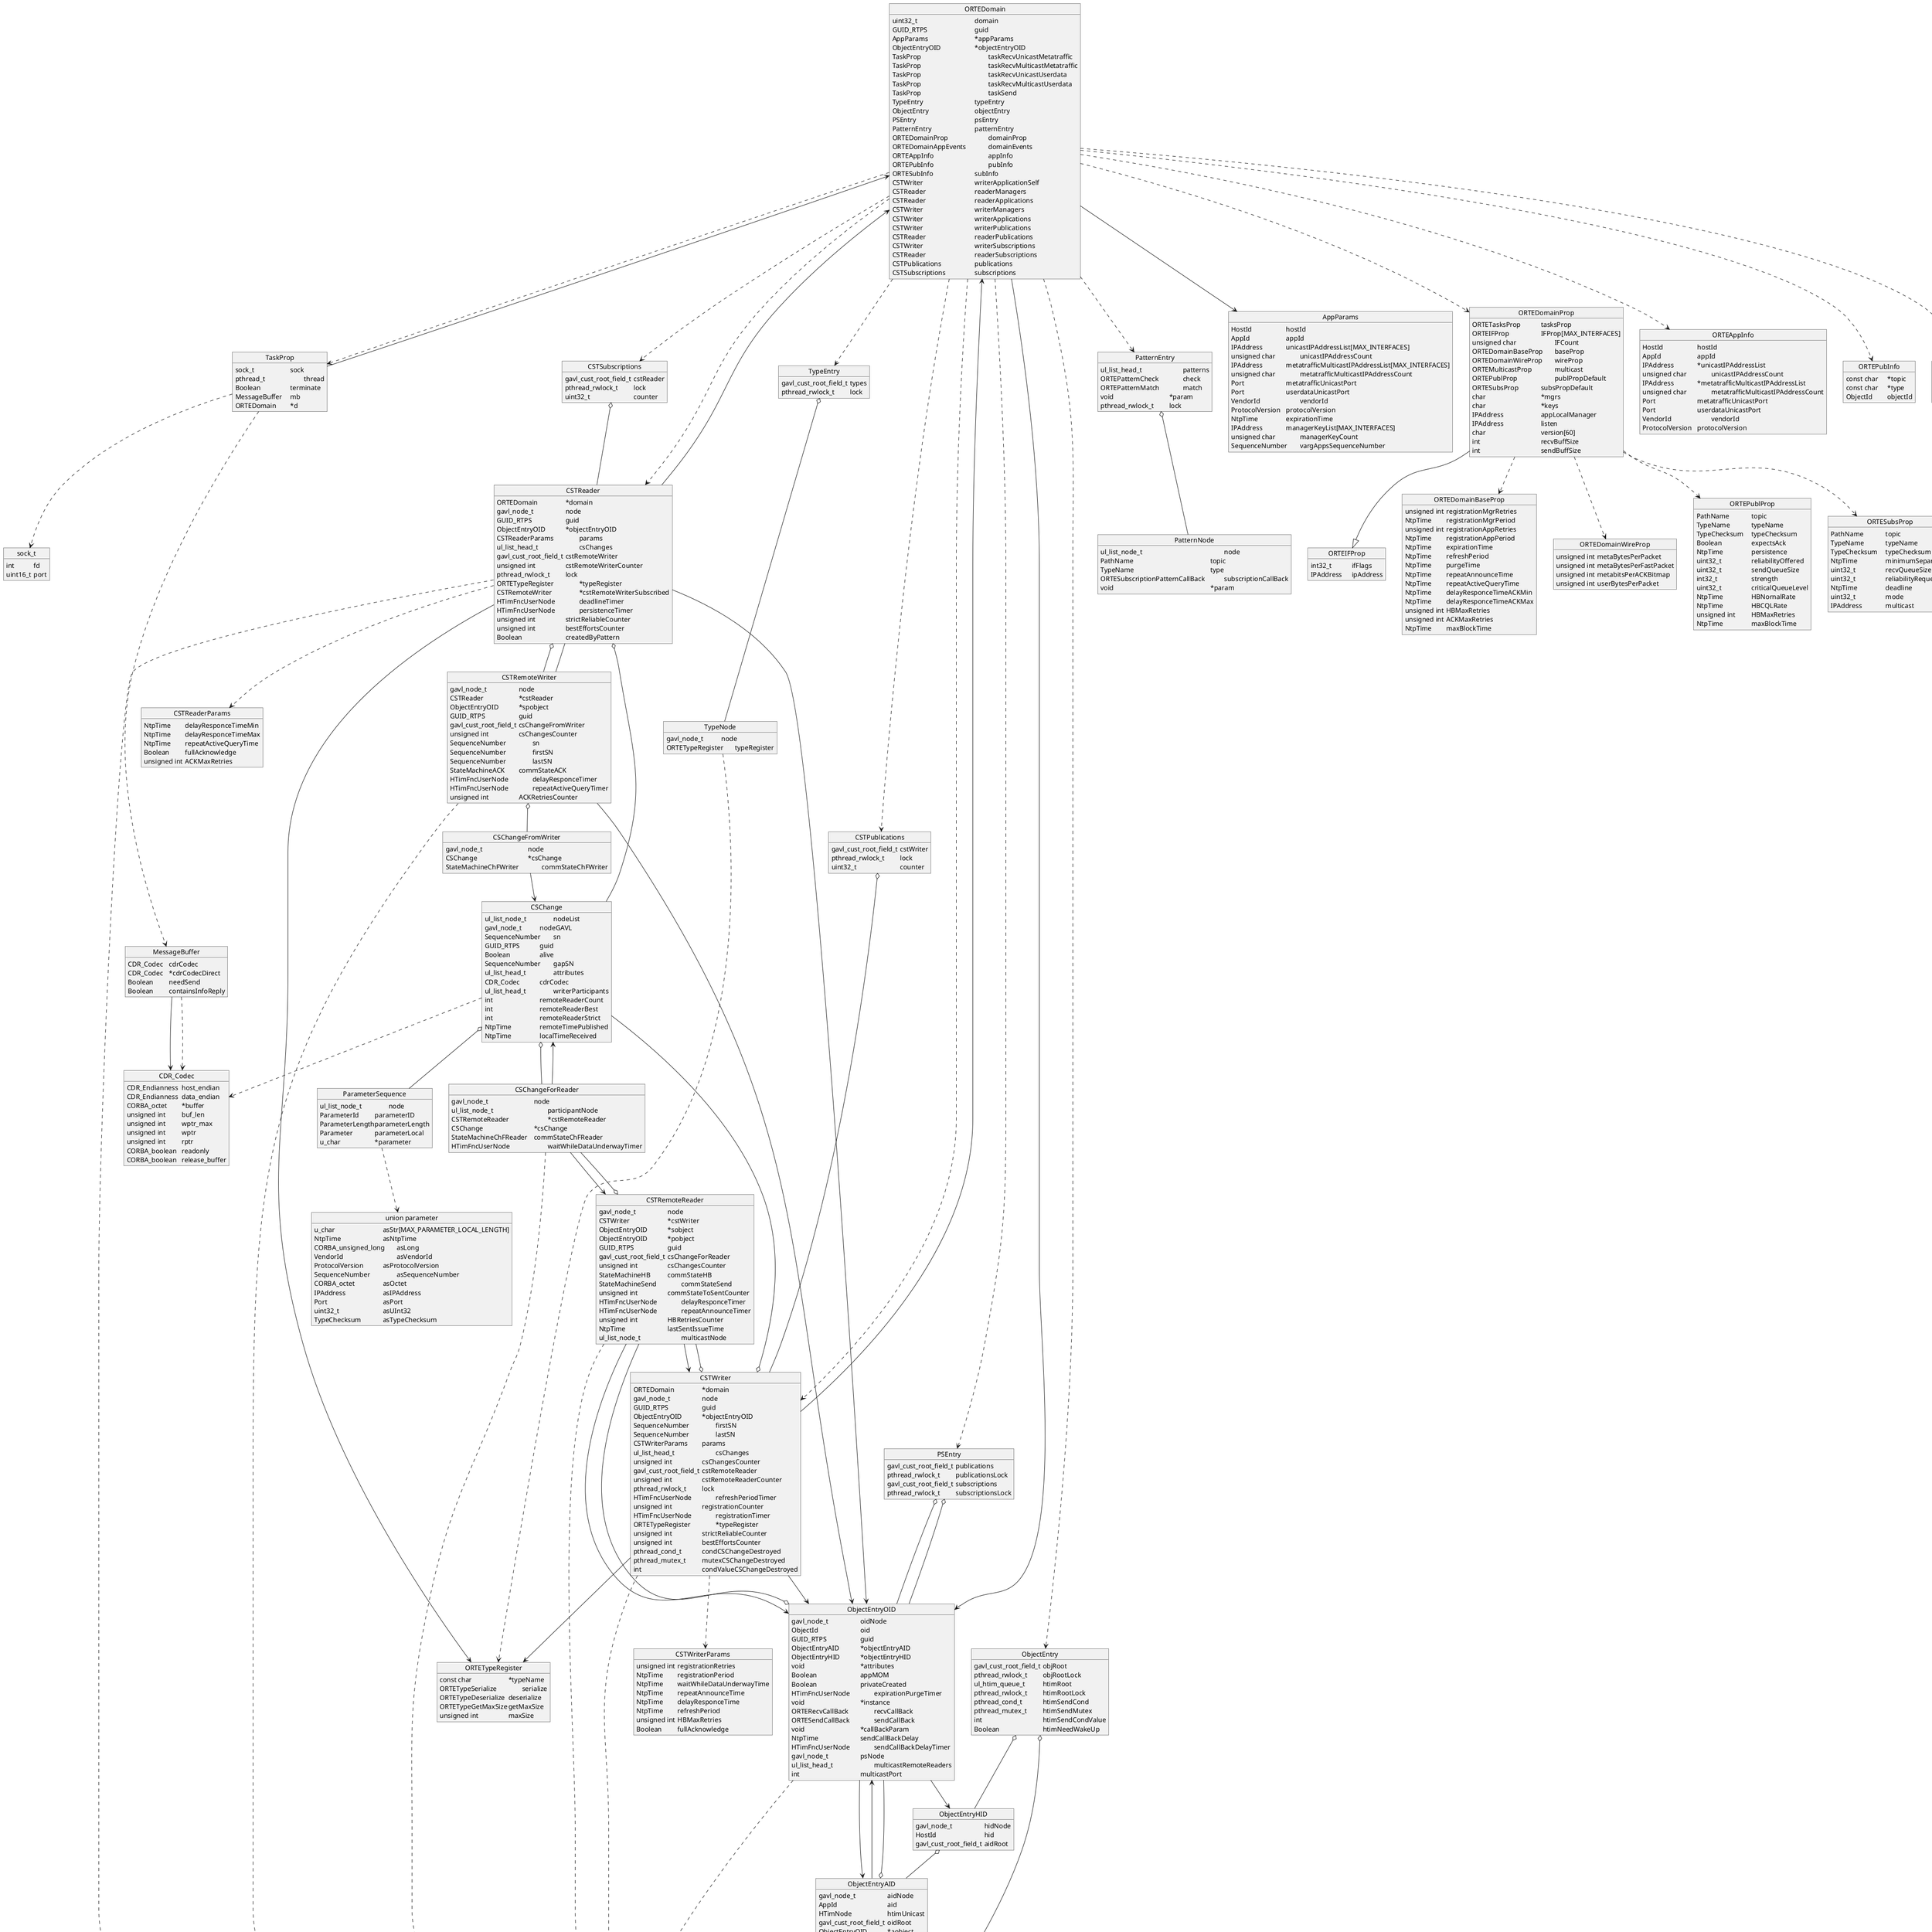 @startuml

object sock_t {
  int		fd
  uint16_t	port
}

object MessageBuffer {
  CDR_Codec	cdrCodec
  CDR_Codec	*cdrCodecDirect
  Boolean		needSend
  Boolean		containsInfoReply
}

object TaskProp {
  sock_t			sock
  pthread_t			thread
  Boolean			terminate
  MessageBuffer	mb
  ORTEDomain		*d
}

object TypeEntry {
  gavl_cust_root_field_t	types
  pthread_rwlock_t		lock
}

object TypeNode {
  gavl_node_t		node
  ORTETypeRegister	typeRegister
}

object PatternNode {
  ul_list_node_t						node
  PathName						topic
  TypeName						type
  ORTESubscriptionPatternCallBack		subscriptionCallBack
  void								*param
}

object PatternEntry {
  ul_list_head_t			patterns
  ORTEPatternCheck		check
  ORTEPatternMatch		match
  void					*param
  pthread_rwlock_t		lock
}

object AppParams {
  HostId			hostId
  AppId			appId
  IPAddress		unicastIPAddressList[MAX_INTERFACES]
  unsigned char		unicastIPAddressCount
  IPAddress		metatrafficMulticastIPAddressList[MAX_INTERFACES]
  unsigned char		metatrafficMulticastIPAddressCount
  Port				metatrafficUnicastPort
  Port				userdataUnicastPort
  VendorId			vendorId
  ProtocolVersion	protocolVersion
  NtpTime			expirationTime
  IPAddress		managerKeyList[MAX_INTERFACES]
  unsigned char		managerKeyCount
  SequenceNumber	vargAppsSequenceNumber
}

object "void EVH1(ORTEDomain *,ObjectEntryAID *,ul_htim_time_t *)" as EVH1

object HTimFncRootNode {
  ul_htim_node_t	htim
  const char		*name
  EVH1			*func
  ObjectEntryAID	*objectEntryAID
}

object HTimNode {
  ul_htim_queue_t	common
  HTimFncRootNode	commonNode
  ul_htim_queue_t	sendMetatraffic
  HTimFncRootNode	sendMetatrafficNode
  ul_htim_queue_t	sendUserData
  HTimFncRootNode	sendUserDataNode
}

object "int EVH2(ORTEDomain *,void *)" as EVH2

object HTimFncUserNode {
  ul_htim_node_t	htim
  const char		*name
  pthread_rwlock_t	*lock
  EVH2			*func
  void				*arg1
}

object ObjectEntryOID {
  gavl_node_t			oidNode
  ObjectId				oid
  GUID_RTPS			guid
  ObjectEntryAID		*objectEntryAID
  ObjectEntryHID		*objectEntryHID
  void					*attributes
  Boolean				appMOM
  Boolean				privateCreated
  HTimFncUserNode		expirationPurgeTimer
  void					*instance
  ORTERecvCallBack		recvCallBack
  ORTESendCallBack		sendCallBack
  void					*callBackParam
  NtpTime				sendCallBackDelay
  HTimFncUserNode		sendCallBackDelayTimer
  gavl_node_t			psNode
  ul_list_head_t			multicastRemoteReaders
  int					multicastPort
}

object ObjectEntryAID {
  gavl_node_t			aidNode
  AppId				aid
  HTimNode			htimUnicast
  gavl_cust_root_field_t	oidRoot
  ObjectEntryOID		*aobject
}

object ObjectEntryHID {
  gavl_node_t			hidNode
  HostId				hid
  gavl_cust_root_field_t	aidRoot
}

object ObjectEntry {
  gavl_cust_root_field_t	objRoot
  pthread_rwlock_t		objRootLock
  ul_htim_queue_t		htimRoot
  pthread_rwlock_t		htimRootLock
  pthread_cond_t		htimSendCond
  pthread_mutex_t		htimSendMutex
  int					htimSendCondValue
  Boolean				htimNeedWakeUp
}

object ParameterSequence {
  ul_list_node_t		node
  ParameterId		parameterID
  ParameterLength	parameterLength
  Parameter		parameterLocal
  u_char			*parameter
}

object "union parameter" as parameter {
    u_char				asStr[MAX_PARAMETER_LOCAL_LENGTH]
    NtpTime				asNtpTime
    CORBA_unsigned_long	asLong
    VendorId				asVendorId
    ProtocolVersion		asProtocolVersion
    SequenceNumber		asSequenceNumber
    CORBA_octet			asOctet
    IPAddress			asIPAddress
    Port					asPort
    uint32_t				asUInt32
    TypeChecksum		asTypeChecksum
}

object CSChange {
  ul_list_node_t		nodeList
  gavl_node_t		nodeGAVL
  SequenceNumber	sn
  GUID_RTPS		guid
  Boolean			alive
  SequenceNumber	gapSN
  ul_list_head_t		attributes
  CDR_Codec		cdrCodec
  ul_list_head_t		writerParticipants
  int				remoteReaderCount
  int				remoteReaderBest
  int				remoteReaderStrict
  NtpTime			remoteTimePublished
  NtpTime			localTimeReceived
}

object CSTWriterParams {
  unsigned int	registrationRetries
  NtpTime		registrationPeriod
  NtpTime		waitWhileDataUnderwayTime
  NtpTime		repeatAnnounceTime
  NtpTime		delayResponceTime
  NtpTime		refreshPeriod
  unsigned int	HBMaxRetries
  Boolean		fullAcknowledge
}

object CSChangeForReader {
  gavl_node_t				node
  ul_list_node_t				participantNode
  CSTRemoteReader			*cstRemoteReader
  CSChange				*csChange
  StateMachineChFReader	commStateChFReader
  HTimFncUserNode			waitWhileDataUnderwayTimer
}

object CSTRemoteReader {
  gavl_node_t			node
  CSTWriter			*cstWriter
  ObjectEntryOID		*sobject
  ObjectEntryOID		*pobject
  GUID_RTPS			guid
  
  gavl_cust_root_field_t	csChangeForReader
  unsigned int			csChangesCounter

  StateMachineHB		commStateHB
  StateMachineSend		commStateSend
  unsigned int			commStateToSentCounter

  HTimFncUserNode		delayResponceTimer
  HTimFncUserNode		repeatAnnounceTimer

  unsigned int			HBRetriesCounter
  
  NtpTime				lastSentIssueTime
  
  ul_list_node_t			multicastNode
}

object CSTWriter {
  ORTEDomain			*domain
  gavl_node_t			node
  GUID_RTPS			guid
  ObjectEntryOID		*objectEntryOID

  SequenceNumber		firstSN
  SequenceNumber		lastSN

  CSTWriterParams		params

  ul_list_head_t			csChanges
  unsigned int			csChangesCounter
  gavl_cust_root_field_t	cstRemoteReader
  unsigned int			cstRemoteReaderCounter
  pthread_rwlock_t		lock

  HTimFncUserNode		refreshPeriodTimer

  unsigned int			registrationCounter
  HTimFncUserNode		registrationTimer
  
  ORTETypeRegister		*typeRegister
  
  unsigned int			strictReliableCounter
  unsigned int			bestEffortsCounter
  pthread_cond_t		condCSChangeDestroyed
  pthread_mutex_t		mutexCSChangeDestroyed
  int					condValueCSChangeDestroyed
}

object CSTReaderParams {
  NtpTime		delayResponceTimeMin
  NtpTime		delayResponceTimeMax
  NtpTime		repeatActiveQueryTime
  Boolean		fullAcknowledge
  unsigned int	ACKMaxRetries
}

object CSChangeFromWriter {
  gavl_node_t				node
  CSChange				*csChange
  StateMachineChFWriter		commStateChFWriter
}

object CSTRemoteWriter {
  gavl_node_t			node
  CSTReader			*cstReader
  ObjectEntryOID		*spobject
  GUID_RTPS			guid
  
  gavl_cust_root_field_t	csChangeFromWriter
  unsigned int			csChangesCounter
  
  SequenceNumber		sn
  SequenceNumber		firstSN
  SequenceNumber		lastSN

  StateMachineACK		commStateACK

  HTimFncUserNode		delayResponceTimer
  HTimFncUserNode		repeatActiveQueryTimer

  unsigned int			ACKRetriesCounter
}

object CSTReader {
  ORTEDomain			*domain
  gavl_node_t			node
  GUID_RTPS			guid
  ObjectEntryOID		*objectEntryOID

  CSTReaderParams		params

  ul_list_head_t			csChanges
  gavl_cust_root_field_t	cstRemoteWriter
  unsigned int			cstRemoteWriterCounter
  pthread_rwlock_t		lock
  
  ORTETypeRegister		*typeRegister
  
  CSTRemoteWriter		*cstRemoteWriterSubscribed
  HTimFncUserNode		deadlineTimer
  HTimFncUserNode		persistenceTimer

  unsigned int			strictReliableCounter
  unsigned int			bestEffortsCounter
  
  Boolean				createdByPattern
}

object CSTPublications {
  gavl_cust_root_field_t	cstWriter
  pthread_rwlock_t		lock
  uint32_t				counter
}

object CSTSubscriptions {
  gavl_cust_root_field_t	cstReader
  pthread_rwlock_t		lock
  uint32_t				counter
}

object PSEntry {
  gavl_cust_root_field_t	publications
  pthread_rwlock_t		publicationsLock
  gavl_cust_root_field_t	subscriptions
  pthread_rwlock_t		subscriptionsLock
}

object ORTEDomain {
  uint32_t					domain
  GUID_RTPS				guid
  AppParams				*appParams
  ObjectEntryOID			*objectEntryOID
  
  TaskProp					taskRecvUnicastMetatraffic
  TaskProp					taskRecvMulticastMetatraffic
  TaskProp					taskRecvUnicastUserdata
  TaskProp					taskRecvMulticastUserdata
  TaskProp					taskSend

  TypeEntry				typeEntry
  ObjectEntry				objectEntry
  PSEntry					psEntry
  PatternEntry				patternEntry

  ORTEDomainProp			domainProp
  ORTEDomainAppEvents		domainEvents
  
  ORTEAppInfo				appInfo
  ORTEPubInfo				pubInfo
  ORTESubInfo				subInfo

  CSTWriter				writerApplicationSelf
  CSTReader				readerManagers
  CSTReader				readerApplications
  CSTWriter				writerManagers
  CSTWriter				writerApplications
  CSTWriter				writerPublications
  CSTReader				readerPublications
  CSTWriter				writerSubscriptions
  CSTReader				readerSubscriptions

  CSTPublications			publications
  CSTSubscriptions			subscriptions
}

object CDR_Codec {
  CDR_Endianness	host_endian
  CDR_Endianness	data_endian
  CORBA_octet		*buffer
  unsigned int		buf_len
  unsigned int		wptr_max
  unsigned int		wptr
  unsigned int		rptr
  CORBA_boolean	readonly
  CORBA_boolean	release_buffer
}

object ORTETypeRegister {
  const char			*typeName
  ORTETypeSerialize		serialize
  ORTETypeDeserialize	deserialize
  ORTETypeGetMaxSize	getMaxSize
  unsigned int			maxSize
}

object ORTEDomainProp {
  ORTETasksProp		tasksProp
  ORTEIFProp			IFProp[MAX_INTERFACES]
  unsigned char			IFCount
  ORTEDomainBaseProp	baseProp
  ORTEDomainWireProp	wireProp
  ORTEMulticastProp		multicast
  ORTEPublProp			publPropDefault
  ORTESubsProp		subsPropDefault
  char					*mgrs
  char					*keys
  IPAddress			appLocalManager
  IPAddress			listen
  char					version[60]
  int					recvBuffSize
  int					sendBuffSize
}

object ORTEAppInfo {
  HostId			hostId
  AppId			appId
  IPAddress		*unicastIPAddressList
  unsigned char		unicastIPAddressCount
  IPAddress		*metatrafficMulticastIPAddressList
  unsigned char		metatrafficMulticastIPAddressCount
  Port				metatrafficUnicastPort
  Port				userdataUnicastPort
  VendorId			vendorId
  ProtocolVersion	protocolVersion
}

object ORTEPubInfo {
  const char	*topic
  const char	*type
  ObjectId		objectId
}

object ORTESubInfo {
  const char	*topic
  const char	*type
  ObjectId		objectId
}

object ORTEIFProp {
  int32_t		ifFlags
  IPAddress	ipAddress
}

object ORTEDomainBaseProp {
  unsigned int	registrationMgrRetries
  NtpTime		registrationMgrPeriod
  unsigned int	registrationAppRetries
  NtpTime		registrationAppPeriod
  NtpTime		expirationTime
  NtpTime		refreshPeriod
  NtpTime		purgeTime
  NtpTime		repeatAnnounceTime
  NtpTime		repeatActiveQueryTime
  NtpTime		delayResponceTimeACKMin
  NtpTime		delayResponceTimeACKMax
  unsigned int	HBMaxRetries
  unsigned int	ACKMaxRetries
  NtpTime		maxBlockTime
}

object ORTEDomainWireProp {
  unsigned int	metaBytesPerPacket
  unsigned int	metaBytesPerFastPacket
  unsigned int	metabitsPerACKBitmap
  unsigned int	userBytesPerPacket
}

object ORTEPublProp {
  PathName		topic
  TypeName		typeName
  TypeChecksum	typeChecksum
  Boolean			expectsAck
  NtpTime			persistence
  uint32_t			reliabilityOffered
  uint32_t			sendQueueSize
  int32_t			strength
  uint32_t			criticalQueueLevel
  NtpTime			HBNornalRate
  NtpTime			HBCQLRate
  unsigned int		HBMaxRetries
  NtpTime			maxBlockTime
}

object ORTESubsProp {
  PathName		topic
  TypeName		typeName
  TypeChecksum	typeChecksum
  NtpTime			minimumSeparation
  uint32_t			recvQueueSize
  uint32_t			reliabilityRequested
  NtpTime			deadline
  uint32_t			mode
  IPAddress		multicast
}

TaskProp ..> sock_t
TaskProp ..> MessageBuffer
HTimNode ..> HTimFncRootNode
HTimFncRootNode --> EVH1
HTimFncUserNode --> EVH2
ObjectEntryOID ..> HTimFncUserNode
ObjectEntryAID --> ObjectEntryOID
ObjectEntryAID ..> HTimNode
ObjectEntryAID <-- HTimFncRootNode
HTimNode o-- HTimFncUserNode
HTimNode o-- HTimFncUserNode
HTimNode o-- HTimFncUserNode
ObjectEntryOID --> ObjectEntryHID
ObjectEntryOID --> ObjectEntryAID
ParameterSequence ..> parameter
CSChangeForReader --> CSChange
CSChangeForReader ..> HTimFncUserNode
CSChangeForReader --> CSTRemoteReader
CSTRemoteReader ..> HTimFncUserNode
CSTRemoteReader --> ObjectEntryOID
CSTRemoteReader --> CSTWriter
CSTRemoteReader o-- CSChangeForReader
CSTWriter ..> CSTWriterParams
CSTWriter --> ObjectEntryOID
CSTWriter --> ORTETypeRegister
CSTWriter ..> HTimFncUserNode
CSTWriter o-- CSChange
CSTWriter o-- CSTRemoteReader
CSChangeFromWriter --> CSChange
CSTRemoteWriter -- CSTReader
CSTRemoteWriter --> ObjectEntryOID
CSTRemoteWriter ..> HTimFncUserNode
CSTRemoteWriter o-- CSChangeFromWriter
CSTReader --> ObjectEntryOID
CSTReader ..> CSTReaderParams
CSTReader ..> HTimFncUserNode
CSTReader --> ORTETypeRegister
CSTReader o-- CSChange
CSTReader o-- CSTRemoteWriter
ORTEDomain --> ObjectEntryOID
ORTEDomain ..> TaskProp
ORTEDomain ..> TypeEntry
ORTEDomain ..> ObjectEntry
ORTEDomain ..> PSEntry
ORTEDomain ..> PatternEntry
ORTEDomain ..> CSTWriter
ORTEDomain ..> CSTReader
ORTEDomain ..> CSTPublications
ORTEDomain ..> CSTSubscriptions
ORTEDomain --> AppParams
ORTEDomain <-- CSTWriter
ORTEDomain <-- CSTReader
ORTEDomain ..> ORTEAppInfo
ORTEDomain ..> ORTEPubInfo
ORTEDomain ..> ORTESubInfo
MessageBuffer --> CDR_Codec
MessageBuffer ..> CDR_Codec
CSChange ..> CDR_Codec
CSChange o-- ParameterSequence
CSChange o-- CSChangeForReader
ORTEDomain <-- TaskProp
ORTEDomain ..> ORTEDomainProp
TypeNode ..> ORTETypeRegister
TypeEntry o-- TypeNode
PatternEntry o-- PatternNode
ORTEDomainProp --|> ORTEIFProp
ORTEDomainProp ..> ORTEDomainBaseProp
ORTEDomainProp ..> ORTEDomainWireProp
ORTEDomainProp ..> ORTEPublProp
ORTEDomainProp ..> ORTESubsProp
ObjectEntry o-- ObjectEntryHID
ObjectEntry o-- HTimFncRootNode
ObjectEntryHID o-- ObjectEntryAID
ObjectEntryAID o-- ObjectEntryOID
PSEntry o-- ObjectEntryOID
PSEntry o-- ObjectEntryOID
ObjectEntryOID o-- CSTRemoteReader
CSTPublications o-- CSTWriter
CSTSubscriptions o-- CSTReader

@enduml